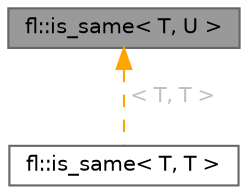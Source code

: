 digraph "fl::is_same&lt; T, U &gt;"
{
 // LATEX_PDF_SIZE
  bgcolor="transparent";
  edge [fontname=Helvetica,fontsize=10,labelfontname=Helvetica,labelfontsize=10];
  node [fontname=Helvetica,fontsize=10,shape=box,height=0.2,width=0.4];
  Node1 [id="Node000001",label="fl::is_same\< T, U \>",height=0.2,width=0.4,color="gray40", fillcolor="grey60", style="filled", fontcolor="black",tooltip=" "];
  Node1 -> Node2 [id="edge1_Node000001_Node000002",dir="back",color="orange",style="dashed",tooltip=" ",label=" \< T, T \>",fontcolor="grey" ];
  Node2 [id="Node000002",label="fl::is_same\< T, T \>",height=0.2,width=0.4,color="gray40", fillcolor="white", style="filled",URL="$dd/d7c/structfl_1_1is__same_3_01_t_00_01_t_01_4.html",tooltip=" "];
}
